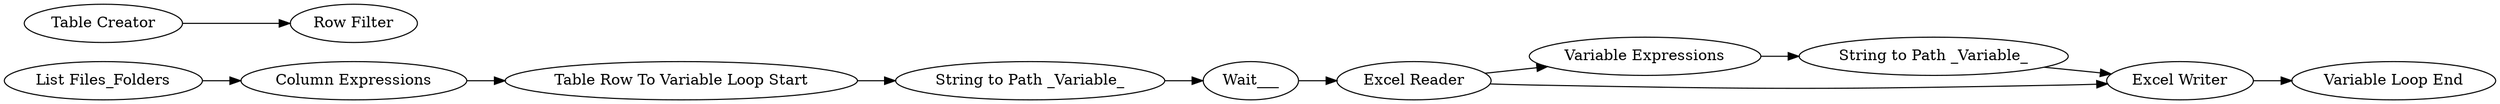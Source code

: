 digraph {
	"7225900523062957880_594" [label=Wait___]
	"7225900523062957880_604" [label="Row Filter"]
	"7225900523062957880_599" [label="String to Path _Variable_"]
	"7225900523062957880_597" [label="Variable Expressions"]
	"7225900523062957880_595" [label="Excel Writer"]
	"7225900523062957880_600" [label="Variable Loop End"]
	"7225900523062957880_602" [label="Table Row To Variable Loop Start"]
	"7225900523062957880_358" [label="List Files_Folders"]
	"7225900523062957880_359" [label="Column Expressions"]
	"7225900523062957880_593" [label="Excel Reader"]
	"7225900523062957880_592" [label="String to Path _Variable_"]
	"7225900523062957880_603" [label="Table Creator"]
	"7225900523062957880_593" -> "7225900523062957880_597"
	"7225900523062957880_592" -> "7225900523062957880_594"
	"7225900523062957880_602" -> "7225900523062957880_592"
	"7225900523062957880_603" -> "7225900523062957880_604"
	"7225900523062957880_599" -> "7225900523062957880_595"
	"7225900523062957880_359" -> "7225900523062957880_602"
	"7225900523062957880_593" -> "7225900523062957880_595"
	"7225900523062957880_358" -> "7225900523062957880_359"
	"7225900523062957880_595" -> "7225900523062957880_600"
	"7225900523062957880_594" -> "7225900523062957880_593"
	"7225900523062957880_597" -> "7225900523062957880_599"
	rankdir=LR
}
